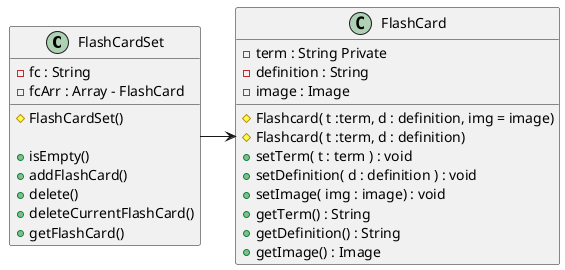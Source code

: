 @startuml

FlashCardSet ->FlashCard

class FlashCardSet{
    -fc : String
    -fcArr : Array - FlashCard

    #FlashCardSet()

    +isEmpty()
    +addFlashCard()
    +delete()
    +deleteCurrentFlashCard()
    +getFlashCard()
}
class FlashCard{
    -term : String Private
    -definition : String
    -image : Image

    #Flashcard( t :term, d : definition, img = image)
    #Flashcard( t :term, d : definition)
    +setTerm( t : term ) : void
    +setDefinition( d : definition ) : void
    +setImage( img : image) : void
    +getTerm() : String
    +getDefinition() : String
    +getImage() : Image
}


@enduml